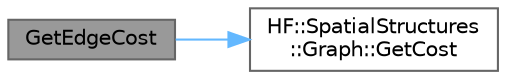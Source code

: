digraph "GetEdgeCost"
{
 // LATEX_PDF_SIZE
  bgcolor="transparent";
  edge [fontname=Helvetica,fontsize=10,labelfontname=Helvetica,labelfontsize=10];
  node [fontname=Helvetica,fontsize=10,shape=box,height=0.2,width=0.4];
  rankdir="LR";
  Node1 [label="GetEdgeCost",height=0.2,width=0.4,color="gray40", fillcolor="grey60", style="filled", fontcolor="black",tooltip="Get the cost of traversing from parent to child"];
  Node1 -> Node2 [color="steelblue1",style="solid"];
  Node2 [label="HF::SpatialStructures\l::Graph::GetCost",height=0.2,width=0.4,color="grey40", fillcolor="white", style="filled",URL="$a01551.html#a2bb134f68f988eeee4e0ba3e2a698852",tooltip="get the cost from parent_id to child_id in the given cost_type."];
}
